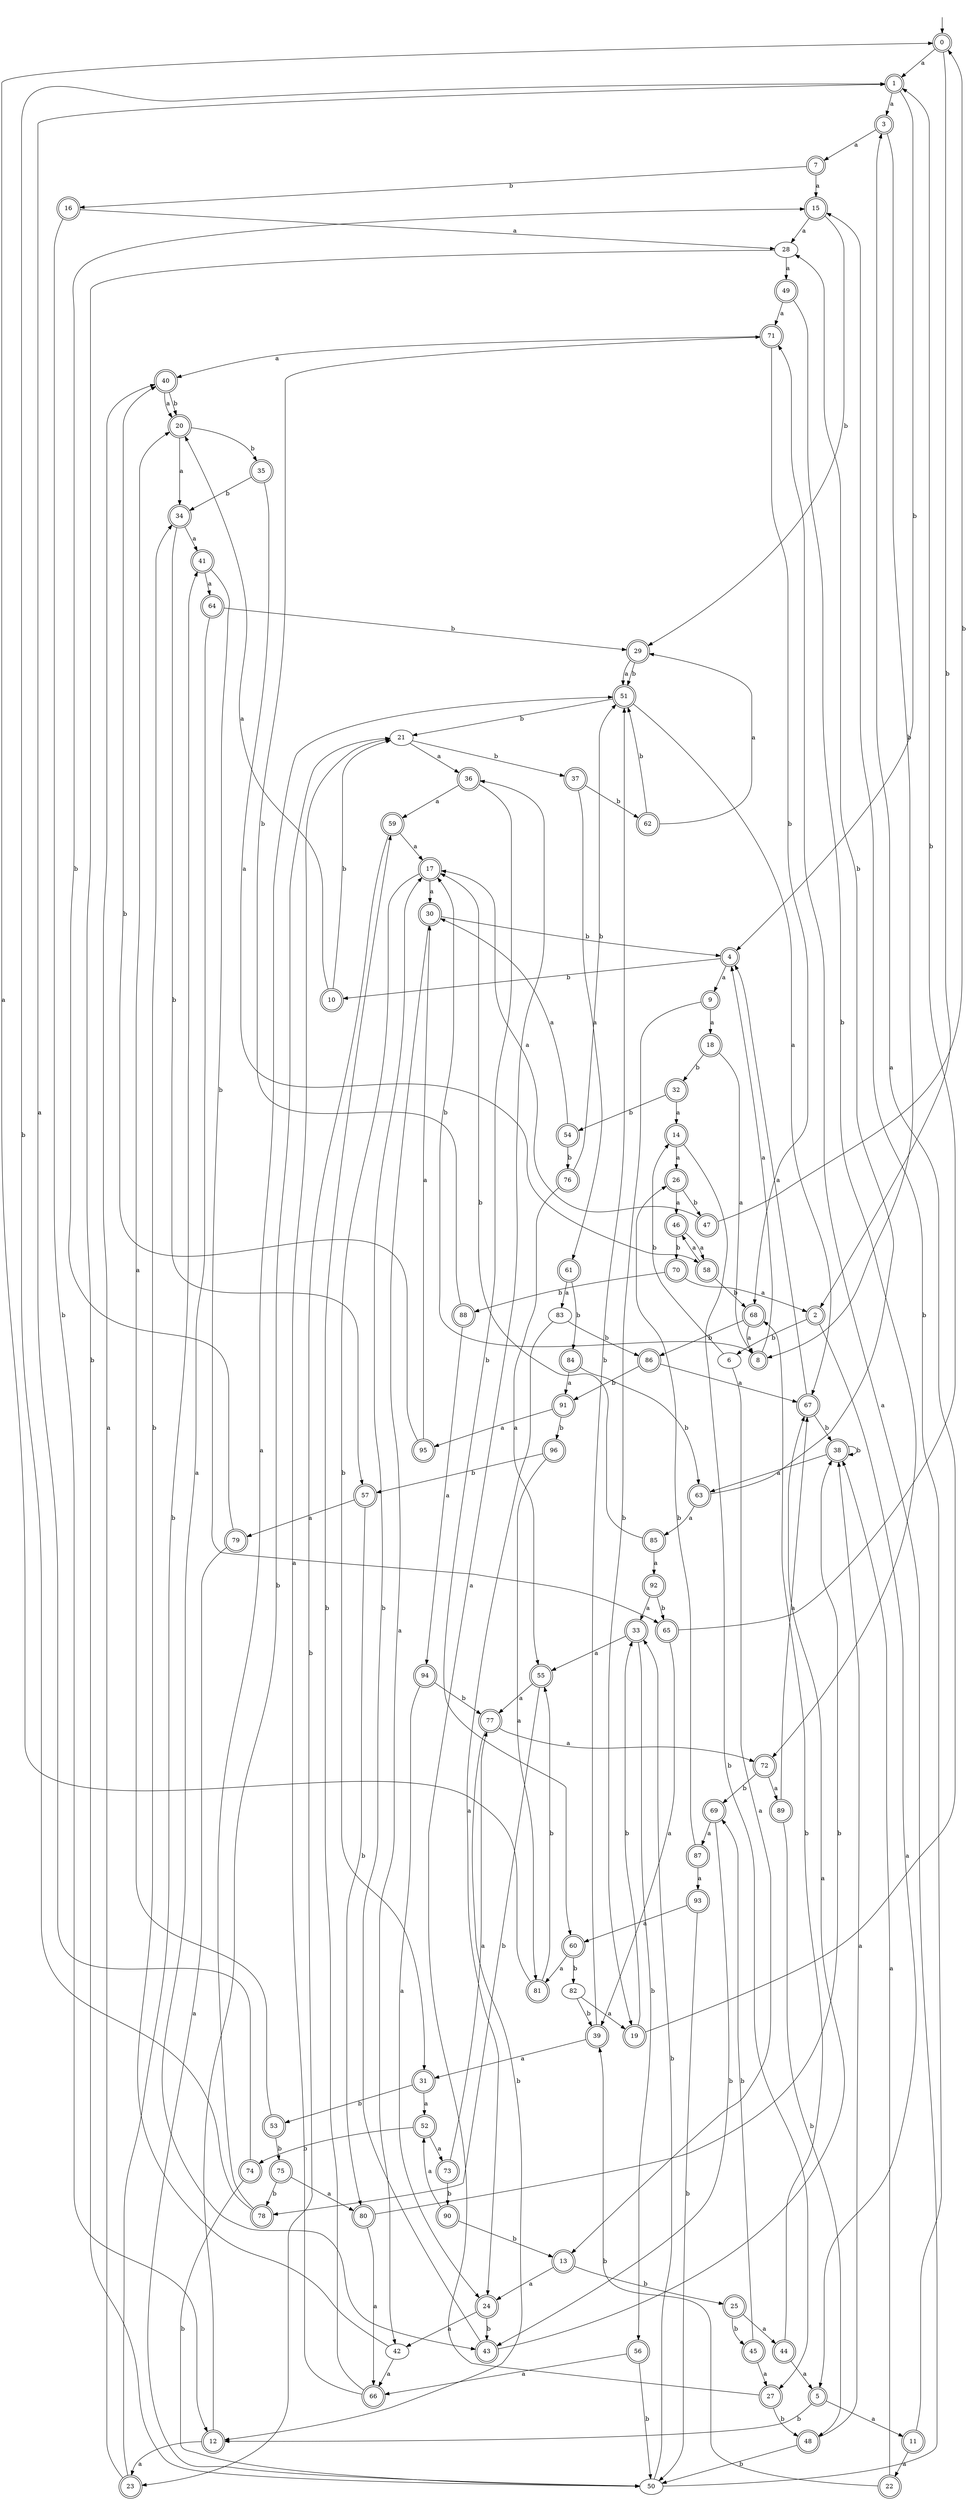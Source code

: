 digraph RandomDFA {
  __start0 [label="", shape=none];
  __start0 -> 0 [label=""];
  0 [shape=circle] [shape=doublecircle]
  0 -> 1 [label="a"]
  0 -> 2 [label="b"]
  1 [shape=doublecircle]
  1 -> 3 [label="a"]
  1 -> 4 [label="b"]
  2 [shape=doublecircle]
  2 -> 5 [label="a"]
  2 -> 6 [label="b"]
  3 [shape=doublecircle]
  3 -> 7 [label="a"]
  3 -> 8 [label="b"]
  4 [shape=doublecircle]
  4 -> 9 [label="a"]
  4 -> 10 [label="b"]
  5 [shape=doublecircle]
  5 -> 11 [label="a"]
  5 -> 12 [label="b"]
  6
  6 -> 13 [label="a"]
  6 -> 14 [label="b"]
  7 [shape=doublecircle]
  7 -> 15 [label="a"]
  7 -> 16 [label="b"]
  8 [shape=doublecircle]
  8 -> 4 [label="a"]
  8 -> 17 [label="b"]
  9 [shape=doublecircle]
  9 -> 18 [label="a"]
  9 -> 19 [label="b"]
  10 [shape=doublecircle]
  10 -> 20 [label="a"]
  10 -> 21 [label="b"]
  11 [shape=doublecircle]
  11 -> 22 [label="a"]
  11 -> 15 [label="b"]
  12 [shape=doublecircle]
  12 -> 23 [label="a"]
  12 -> 21 [label="b"]
  13 [shape=doublecircle]
  13 -> 24 [label="a"]
  13 -> 25 [label="b"]
  14 [shape=doublecircle]
  14 -> 26 [label="a"]
  14 -> 27 [label="b"]
  15 [shape=doublecircle]
  15 -> 28 [label="a"]
  15 -> 29 [label="b"]
  16 [shape=doublecircle]
  16 -> 28 [label="a"]
  16 -> 12 [label="b"]
  17 [shape=doublecircle]
  17 -> 30 [label="a"]
  17 -> 31 [label="b"]
  18 [shape=doublecircle]
  18 -> 8 [label="a"]
  18 -> 32 [label="b"]
  19 [shape=doublecircle]
  19 -> 3 [label="a"]
  19 -> 33 [label="b"]
  20 [shape=doublecircle]
  20 -> 34 [label="a"]
  20 -> 35 [label="b"]
  21
  21 -> 36 [label="a"]
  21 -> 37 [label="b"]
  22 [shape=doublecircle]
  22 -> 38 [label="a"]
  22 -> 39 [label="b"]
  23 [shape=doublecircle]
  23 -> 40 [label="a"]
  23 -> 41 [label="b"]
  24 [shape=doublecircle]
  24 -> 42 [label="a"]
  24 -> 43 [label="b"]
  25 [shape=doublecircle]
  25 -> 44 [label="a"]
  25 -> 45 [label="b"]
  26 [shape=doublecircle]
  26 -> 46 [label="a"]
  26 -> 47 [label="b"]
  27 [shape=doublecircle]
  27 -> 36 [label="a"]
  27 -> 48 [label="b"]
  28
  28 -> 49 [label="a"]
  28 -> 50 [label="b"]
  29 [shape=doublecircle]
  29 -> 51 [label="a"]
  29 -> 51 [label="b"]
  30 [shape=doublecircle]
  30 -> 42 [label="a"]
  30 -> 4 [label="b"]
  31 [shape=doublecircle]
  31 -> 52 [label="a"]
  31 -> 53 [label="b"]
  32 [shape=doublecircle]
  32 -> 14 [label="a"]
  32 -> 54 [label="b"]
  33 [shape=doublecircle]
  33 -> 55 [label="a"]
  33 -> 56 [label="b"]
  34 [shape=doublecircle]
  34 -> 41 [label="a"]
  34 -> 57 [label="b"]
  35 [shape=doublecircle]
  35 -> 58 [label="a"]
  35 -> 34 [label="b"]
  36 [shape=doublecircle]
  36 -> 59 [label="a"]
  36 -> 60 [label="b"]
  37 [shape=doublecircle]
  37 -> 61 [label="a"]
  37 -> 62 [label="b"]
  38 [shape=doublecircle]
  38 -> 63 [label="a"]
  38 -> 38 [label="b"]
  39 [shape=doublecircle]
  39 -> 31 [label="a"]
  39 -> 51 [label="b"]
  40 [shape=doublecircle]
  40 -> 20 [label="a"]
  40 -> 20 [label="b"]
  41 [shape=doublecircle]
  41 -> 64 [label="a"]
  41 -> 65 [label="b"]
  42
  42 -> 66 [label="a"]
  42 -> 34 [label="b"]
  43 [shape=doublecircle]
  43 -> 67 [label="a"]
  43 -> 17 [label="b"]
  44 [shape=doublecircle]
  44 -> 5 [label="a"]
  44 -> 68 [label="b"]
  45 [shape=doublecircle]
  45 -> 27 [label="a"]
  45 -> 69 [label="b"]
  46 [shape=doublecircle]
  46 -> 58 [label="a"]
  46 -> 70 [label="b"]
  47 [shape=doublecircle]
  47 -> 17 [label="a"]
  47 -> 0 [label="b"]
  48 [shape=doublecircle]
  48 -> 38 [label="a"]
  48 -> 50 [label="b"]
  49 [shape=doublecircle]
  49 -> 71 [label="a"]
  49 -> 72 [label="b"]
  50
  50 -> 71 [label="a"]
  50 -> 33 [label="b"]
  51 [shape=doublecircle]
  51 -> 67 [label="a"]
  51 -> 21 [label="b"]
  52 [shape=doublecircle]
  52 -> 73 [label="a"]
  52 -> 74 [label="b"]
  53 [shape=doublecircle]
  53 -> 20 [label="a"]
  53 -> 75 [label="b"]
  54 [shape=doublecircle]
  54 -> 30 [label="a"]
  54 -> 76 [label="b"]
  55 [shape=doublecircle]
  55 -> 77 [label="a"]
  55 -> 78 [label="b"]
  56 [shape=doublecircle]
  56 -> 66 [label="a"]
  56 -> 50 [label="b"]
  57 [shape=doublecircle]
  57 -> 79 [label="a"]
  57 -> 80 [label="b"]
  58 [shape=doublecircle]
  58 -> 46 [label="a"]
  58 -> 68 [label="b"]
  59 [shape=doublecircle]
  59 -> 17 [label="a"]
  59 -> 23 [label="b"]
  60 [shape=doublecircle]
  60 -> 81 [label="a"]
  60 -> 82 [label="b"]
  61 [shape=doublecircle]
  61 -> 83 [label="a"]
  61 -> 84 [label="b"]
  62 [shape=doublecircle]
  62 -> 29 [label="a"]
  62 -> 51 [label="b"]
  63 [shape=doublecircle]
  63 -> 85 [label="a"]
  63 -> 28 [label="b"]
  64 [shape=doublecircle]
  64 -> 43 [label="a"]
  64 -> 29 [label="b"]
  65 [shape=doublecircle]
  65 -> 39 [label="a"]
  65 -> 1 [label="b"]
  66 [shape=doublecircle]
  66 -> 21 [label="a"]
  66 -> 59 [label="b"]
  67 [shape=doublecircle]
  67 -> 4 [label="a"]
  67 -> 38 [label="b"]
  68 [shape=doublecircle]
  68 -> 8 [label="a"]
  68 -> 86 [label="b"]
  69 [shape=doublecircle]
  69 -> 87 [label="a"]
  69 -> 43 [label="b"]
  70 [shape=doublecircle]
  70 -> 2 [label="a"]
  70 -> 88 [label="b"]
  71 [shape=doublecircle]
  71 -> 40 [label="a"]
  71 -> 68 [label="b"]
  72 [shape=doublecircle]
  72 -> 89 [label="a"]
  72 -> 69 [label="b"]
  73 [shape=doublecircle]
  73 -> 77 [label="a"]
  73 -> 90 [label="b"]
  74 [shape=doublecircle]
  74 -> 1 [label="a"]
  74 -> 50 [label="b"]
  75 [shape=doublecircle]
  75 -> 80 [label="a"]
  75 -> 78 [label="b"]
  76 [shape=doublecircle]
  76 -> 55 [label="a"]
  76 -> 51 [label="b"]
  77 [shape=doublecircle]
  77 -> 72 [label="a"]
  77 -> 12 [label="b"]
  78 [shape=doublecircle]
  78 -> 51 [label="a"]
  78 -> 1 [label="b"]
  79 [shape=doublecircle]
  79 -> 50 [label="a"]
  79 -> 15 [label="b"]
  80 [shape=doublecircle]
  80 -> 66 [label="a"]
  80 -> 38 [label="b"]
  81 [shape=doublecircle]
  81 -> 0 [label="a"]
  81 -> 55 [label="b"]
  82
  82 -> 19 [label="a"]
  82 -> 39 [label="b"]
  83
  83 -> 24 [label="a"]
  83 -> 86 [label="b"]
  84 [shape=doublecircle]
  84 -> 91 [label="a"]
  84 -> 63 [label="b"]
  85 [shape=doublecircle]
  85 -> 92 [label="a"]
  85 -> 17 [label="b"]
  86 [shape=doublecircle]
  86 -> 67 [label="a"]
  86 -> 91 [label="b"]
  87 [shape=doublecircle]
  87 -> 93 [label="a"]
  87 -> 26 [label="b"]
  88 [shape=doublecircle]
  88 -> 94 [label="a"]
  88 -> 71 [label="b"]
  89 [shape=doublecircle]
  89 -> 67 [label="a"]
  89 -> 48 [label="b"]
  90 [shape=doublecircle]
  90 -> 52 [label="a"]
  90 -> 13 [label="b"]
  91 [shape=doublecircle]
  91 -> 95 [label="a"]
  91 -> 96 [label="b"]
  92 [shape=doublecircle]
  92 -> 33 [label="a"]
  92 -> 65 [label="b"]
  93 [shape=doublecircle]
  93 -> 60 [label="a"]
  93 -> 50 [label="b"]
  94 [shape=doublecircle]
  94 -> 24 [label="a"]
  94 -> 77 [label="b"]
  95 [shape=doublecircle]
  95 -> 30 [label="a"]
  95 -> 40 [label="b"]
  96 [shape=doublecircle]
  96 -> 81 [label="a"]
  96 -> 57 [label="b"]
}
